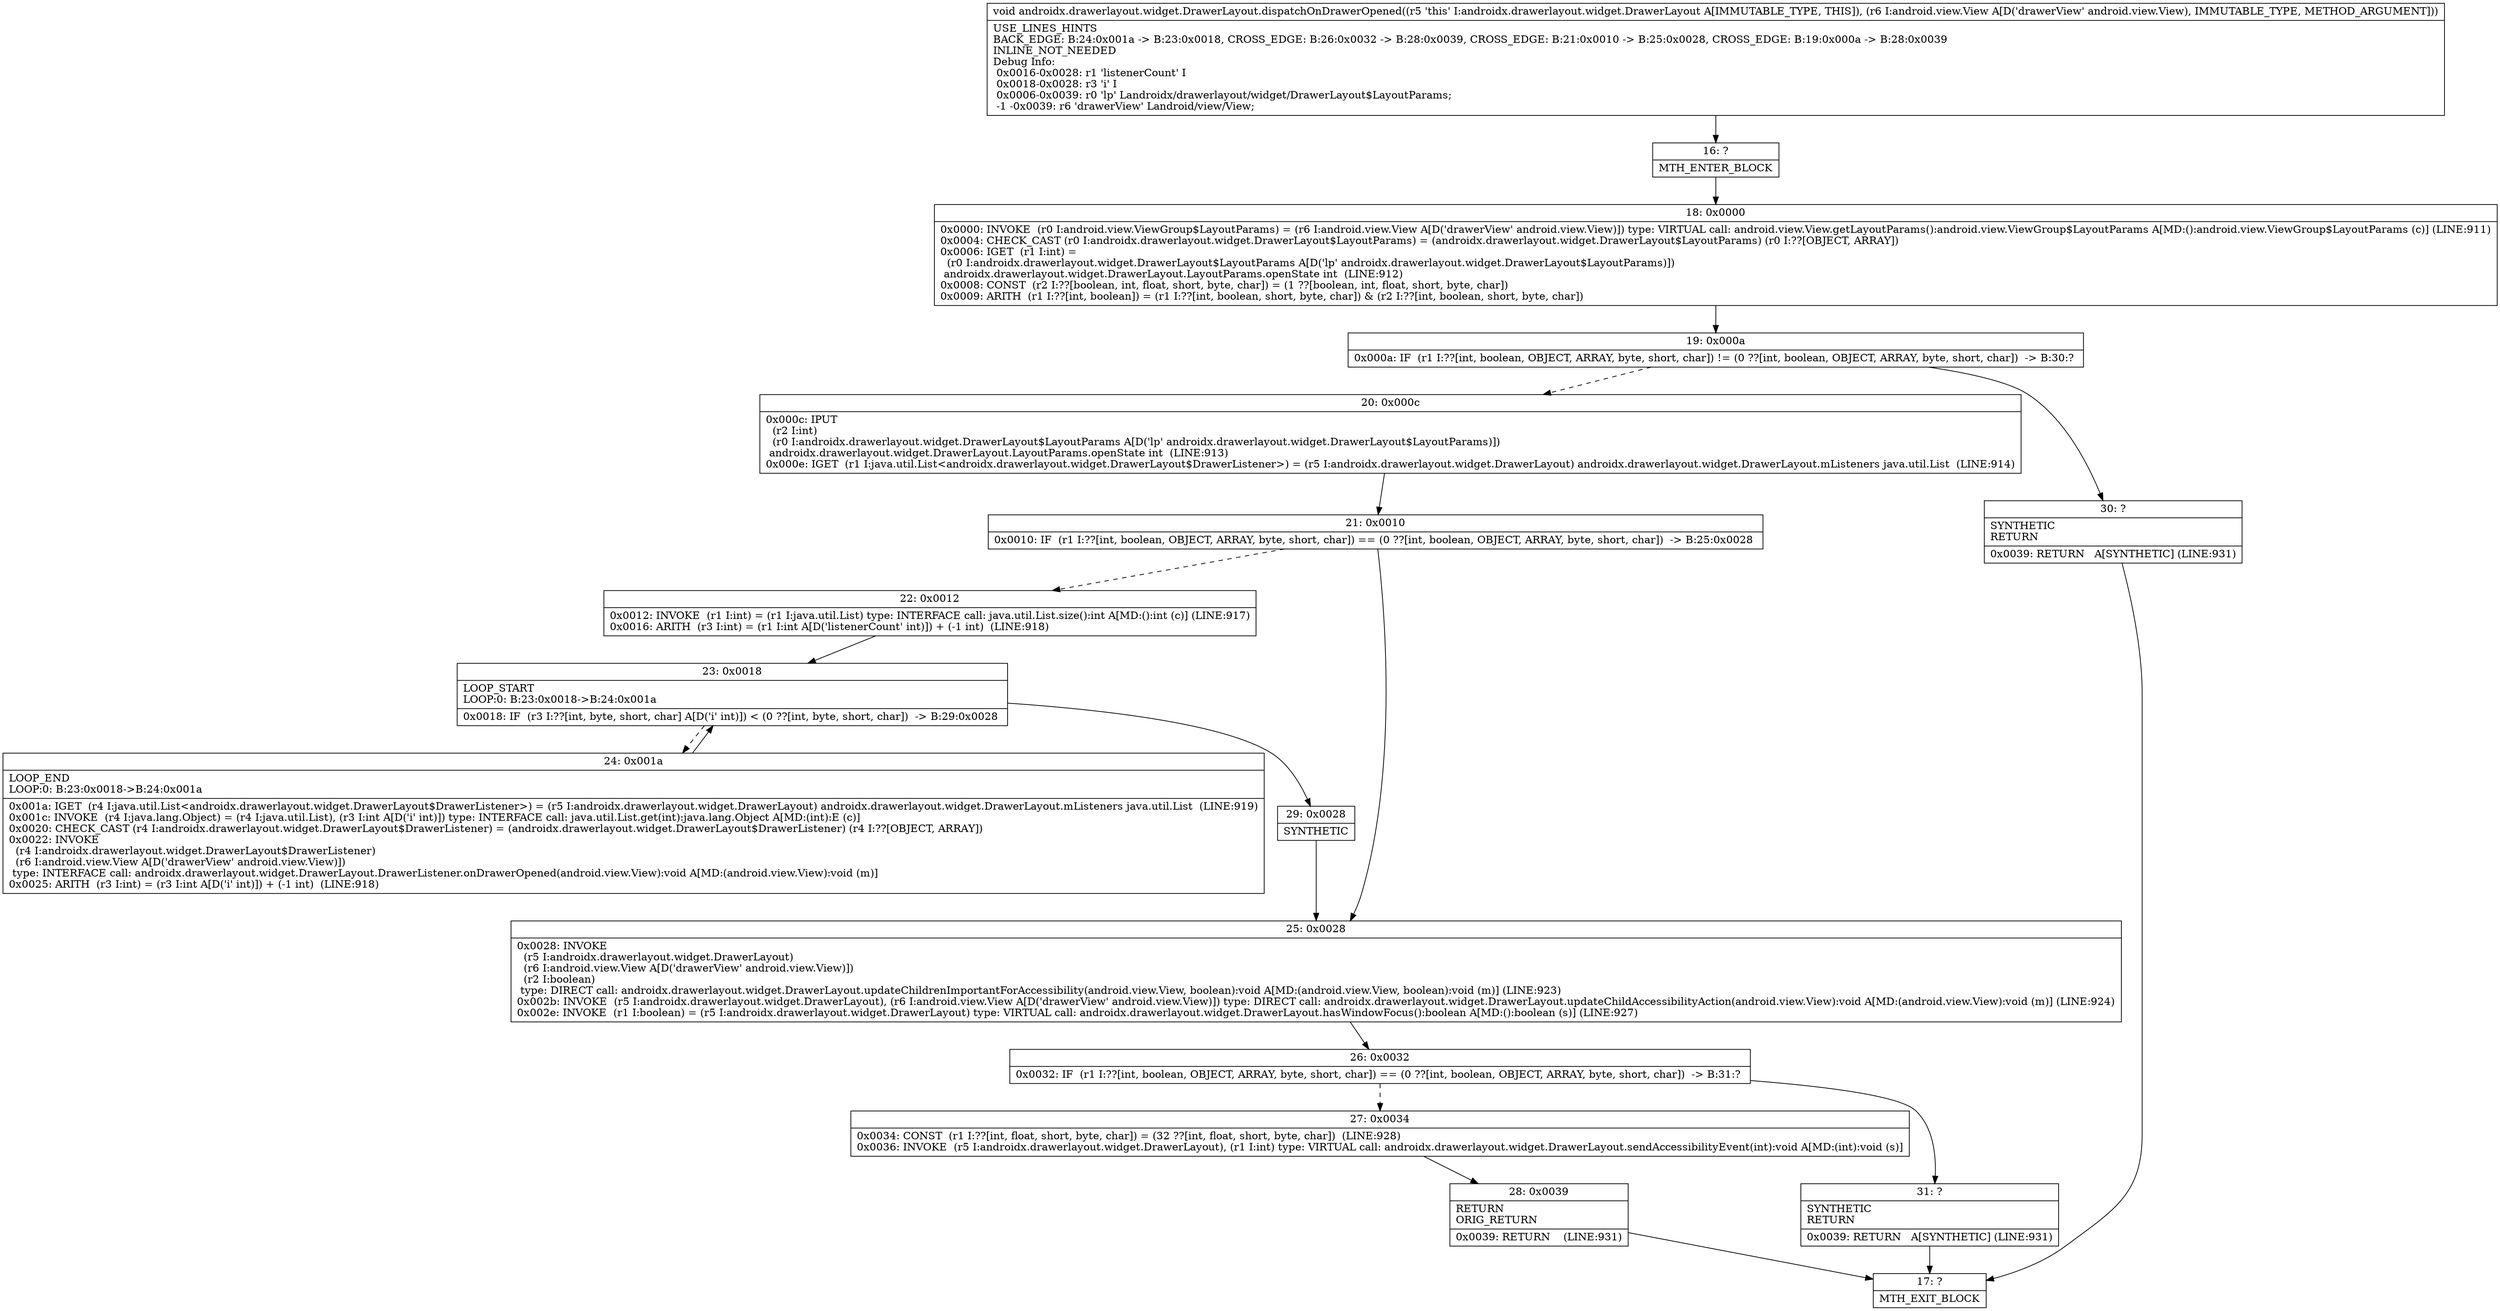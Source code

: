 digraph "CFG forandroidx.drawerlayout.widget.DrawerLayout.dispatchOnDrawerOpened(Landroid\/view\/View;)V" {
Node_16 [shape=record,label="{16\:\ ?|MTH_ENTER_BLOCK\l}"];
Node_18 [shape=record,label="{18\:\ 0x0000|0x0000: INVOKE  (r0 I:android.view.ViewGroup$LayoutParams) = (r6 I:android.view.View A[D('drawerView' android.view.View)]) type: VIRTUAL call: android.view.View.getLayoutParams():android.view.ViewGroup$LayoutParams A[MD:():android.view.ViewGroup$LayoutParams (c)] (LINE:911)\l0x0004: CHECK_CAST (r0 I:androidx.drawerlayout.widget.DrawerLayout$LayoutParams) = (androidx.drawerlayout.widget.DrawerLayout$LayoutParams) (r0 I:??[OBJECT, ARRAY]) \l0x0006: IGET  (r1 I:int) = \l  (r0 I:androidx.drawerlayout.widget.DrawerLayout$LayoutParams A[D('lp' androidx.drawerlayout.widget.DrawerLayout$LayoutParams)])\l androidx.drawerlayout.widget.DrawerLayout.LayoutParams.openState int  (LINE:912)\l0x0008: CONST  (r2 I:??[boolean, int, float, short, byte, char]) = (1 ??[boolean, int, float, short, byte, char]) \l0x0009: ARITH  (r1 I:??[int, boolean]) = (r1 I:??[int, boolean, short, byte, char]) & (r2 I:??[int, boolean, short, byte, char]) \l}"];
Node_19 [shape=record,label="{19\:\ 0x000a|0x000a: IF  (r1 I:??[int, boolean, OBJECT, ARRAY, byte, short, char]) != (0 ??[int, boolean, OBJECT, ARRAY, byte, short, char])  \-\> B:30:? \l}"];
Node_20 [shape=record,label="{20\:\ 0x000c|0x000c: IPUT  \l  (r2 I:int)\l  (r0 I:androidx.drawerlayout.widget.DrawerLayout$LayoutParams A[D('lp' androidx.drawerlayout.widget.DrawerLayout$LayoutParams)])\l androidx.drawerlayout.widget.DrawerLayout.LayoutParams.openState int  (LINE:913)\l0x000e: IGET  (r1 I:java.util.List\<androidx.drawerlayout.widget.DrawerLayout$DrawerListener\>) = (r5 I:androidx.drawerlayout.widget.DrawerLayout) androidx.drawerlayout.widget.DrawerLayout.mListeners java.util.List  (LINE:914)\l}"];
Node_21 [shape=record,label="{21\:\ 0x0010|0x0010: IF  (r1 I:??[int, boolean, OBJECT, ARRAY, byte, short, char]) == (0 ??[int, boolean, OBJECT, ARRAY, byte, short, char])  \-\> B:25:0x0028 \l}"];
Node_22 [shape=record,label="{22\:\ 0x0012|0x0012: INVOKE  (r1 I:int) = (r1 I:java.util.List) type: INTERFACE call: java.util.List.size():int A[MD:():int (c)] (LINE:917)\l0x0016: ARITH  (r3 I:int) = (r1 I:int A[D('listenerCount' int)]) + (\-1 int)  (LINE:918)\l}"];
Node_23 [shape=record,label="{23\:\ 0x0018|LOOP_START\lLOOP:0: B:23:0x0018\-\>B:24:0x001a\l|0x0018: IF  (r3 I:??[int, byte, short, char] A[D('i' int)]) \< (0 ??[int, byte, short, char])  \-\> B:29:0x0028 \l}"];
Node_24 [shape=record,label="{24\:\ 0x001a|LOOP_END\lLOOP:0: B:23:0x0018\-\>B:24:0x001a\l|0x001a: IGET  (r4 I:java.util.List\<androidx.drawerlayout.widget.DrawerLayout$DrawerListener\>) = (r5 I:androidx.drawerlayout.widget.DrawerLayout) androidx.drawerlayout.widget.DrawerLayout.mListeners java.util.List  (LINE:919)\l0x001c: INVOKE  (r4 I:java.lang.Object) = (r4 I:java.util.List), (r3 I:int A[D('i' int)]) type: INTERFACE call: java.util.List.get(int):java.lang.Object A[MD:(int):E (c)]\l0x0020: CHECK_CAST (r4 I:androidx.drawerlayout.widget.DrawerLayout$DrawerListener) = (androidx.drawerlayout.widget.DrawerLayout$DrawerListener) (r4 I:??[OBJECT, ARRAY]) \l0x0022: INVOKE  \l  (r4 I:androidx.drawerlayout.widget.DrawerLayout$DrawerListener)\l  (r6 I:android.view.View A[D('drawerView' android.view.View)])\l type: INTERFACE call: androidx.drawerlayout.widget.DrawerLayout.DrawerListener.onDrawerOpened(android.view.View):void A[MD:(android.view.View):void (m)]\l0x0025: ARITH  (r3 I:int) = (r3 I:int A[D('i' int)]) + (\-1 int)  (LINE:918)\l}"];
Node_29 [shape=record,label="{29\:\ 0x0028|SYNTHETIC\l}"];
Node_25 [shape=record,label="{25\:\ 0x0028|0x0028: INVOKE  \l  (r5 I:androidx.drawerlayout.widget.DrawerLayout)\l  (r6 I:android.view.View A[D('drawerView' android.view.View)])\l  (r2 I:boolean)\l type: DIRECT call: androidx.drawerlayout.widget.DrawerLayout.updateChildrenImportantForAccessibility(android.view.View, boolean):void A[MD:(android.view.View, boolean):void (m)] (LINE:923)\l0x002b: INVOKE  (r5 I:androidx.drawerlayout.widget.DrawerLayout), (r6 I:android.view.View A[D('drawerView' android.view.View)]) type: DIRECT call: androidx.drawerlayout.widget.DrawerLayout.updateChildAccessibilityAction(android.view.View):void A[MD:(android.view.View):void (m)] (LINE:924)\l0x002e: INVOKE  (r1 I:boolean) = (r5 I:androidx.drawerlayout.widget.DrawerLayout) type: VIRTUAL call: androidx.drawerlayout.widget.DrawerLayout.hasWindowFocus():boolean A[MD:():boolean (s)] (LINE:927)\l}"];
Node_26 [shape=record,label="{26\:\ 0x0032|0x0032: IF  (r1 I:??[int, boolean, OBJECT, ARRAY, byte, short, char]) == (0 ??[int, boolean, OBJECT, ARRAY, byte, short, char])  \-\> B:31:? \l}"];
Node_27 [shape=record,label="{27\:\ 0x0034|0x0034: CONST  (r1 I:??[int, float, short, byte, char]) = (32 ??[int, float, short, byte, char])  (LINE:928)\l0x0036: INVOKE  (r5 I:androidx.drawerlayout.widget.DrawerLayout), (r1 I:int) type: VIRTUAL call: androidx.drawerlayout.widget.DrawerLayout.sendAccessibilityEvent(int):void A[MD:(int):void (s)]\l}"];
Node_28 [shape=record,label="{28\:\ 0x0039|RETURN\lORIG_RETURN\l|0x0039: RETURN    (LINE:931)\l}"];
Node_17 [shape=record,label="{17\:\ ?|MTH_EXIT_BLOCK\l}"];
Node_31 [shape=record,label="{31\:\ ?|SYNTHETIC\lRETURN\l|0x0039: RETURN   A[SYNTHETIC] (LINE:931)\l}"];
Node_30 [shape=record,label="{30\:\ ?|SYNTHETIC\lRETURN\l|0x0039: RETURN   A[SYNTHETIC] (LINE:931)\l}"];
MethodNode[shape=record,label="{void androidx.drawerlayout.widget.DrawerLayout.dispatchOnDrawerOpened((r5 'this' I:androidx.drawerlayout.widget.DrawerLayout A[IMMUTABLE_TYPE, THIS]), (r6 I:android.view.View A[D('drawerView' android.view.View), IMMUTABLE_TYPE, METHOD_ARGUMENT]))  | USE_LINES_HINTS\lBACK_EDGE: B:24:0x001a \-\> B:23:0x0018, CROSS_EDGE: B:26:0x0032 \-\> B:28:0x0039, CROSS_EDGE: B:21:0x0010 \-\> B:25:0x0028, CROSS_EDGE: B:19:0x000a \-\> B:28:0x0039\lINLINE_NOT_NEEDED\lDebug Info:\l  0x0016\-0x0028: r1 'listenerCount' I\l  0x0018\-0x0028: r3 'i' I\l  0x0006\-0x0039: r0 'lp' Landroidx\/drawerlayout\/widget\/DrawerLayout$LayoutParams;\l  \-1 \-0x0039: r6 'drawerView' Landroid\/view\/View;\l}"];
MethodNode -> Node_16;Node_16 -> Node_18;
Node_18 -> Node_19;
Node_19 -> Node_20[style=dashed];
Node_19 -> Node_30;
Node_20 -> Node_21;
Node_21 -> Node_22[style=dashed];
Node_21 -> Node_25;
Node_22 -> Node_23;
Node_23 -> Node_24[style=dashed];
Node_23 -> Node_29;
Node_24 -> Node_23;
Node_29 -> Node_25;
Node_25 -> Node_26;
Node_26 -> Node_27[style=dashed];
Node_26 -> Node_31;
Node_27 -> Node_28;
Node_28 -> Node_17;
Node_31 -> Node_17;
Node_30 -> Node_17;
}

